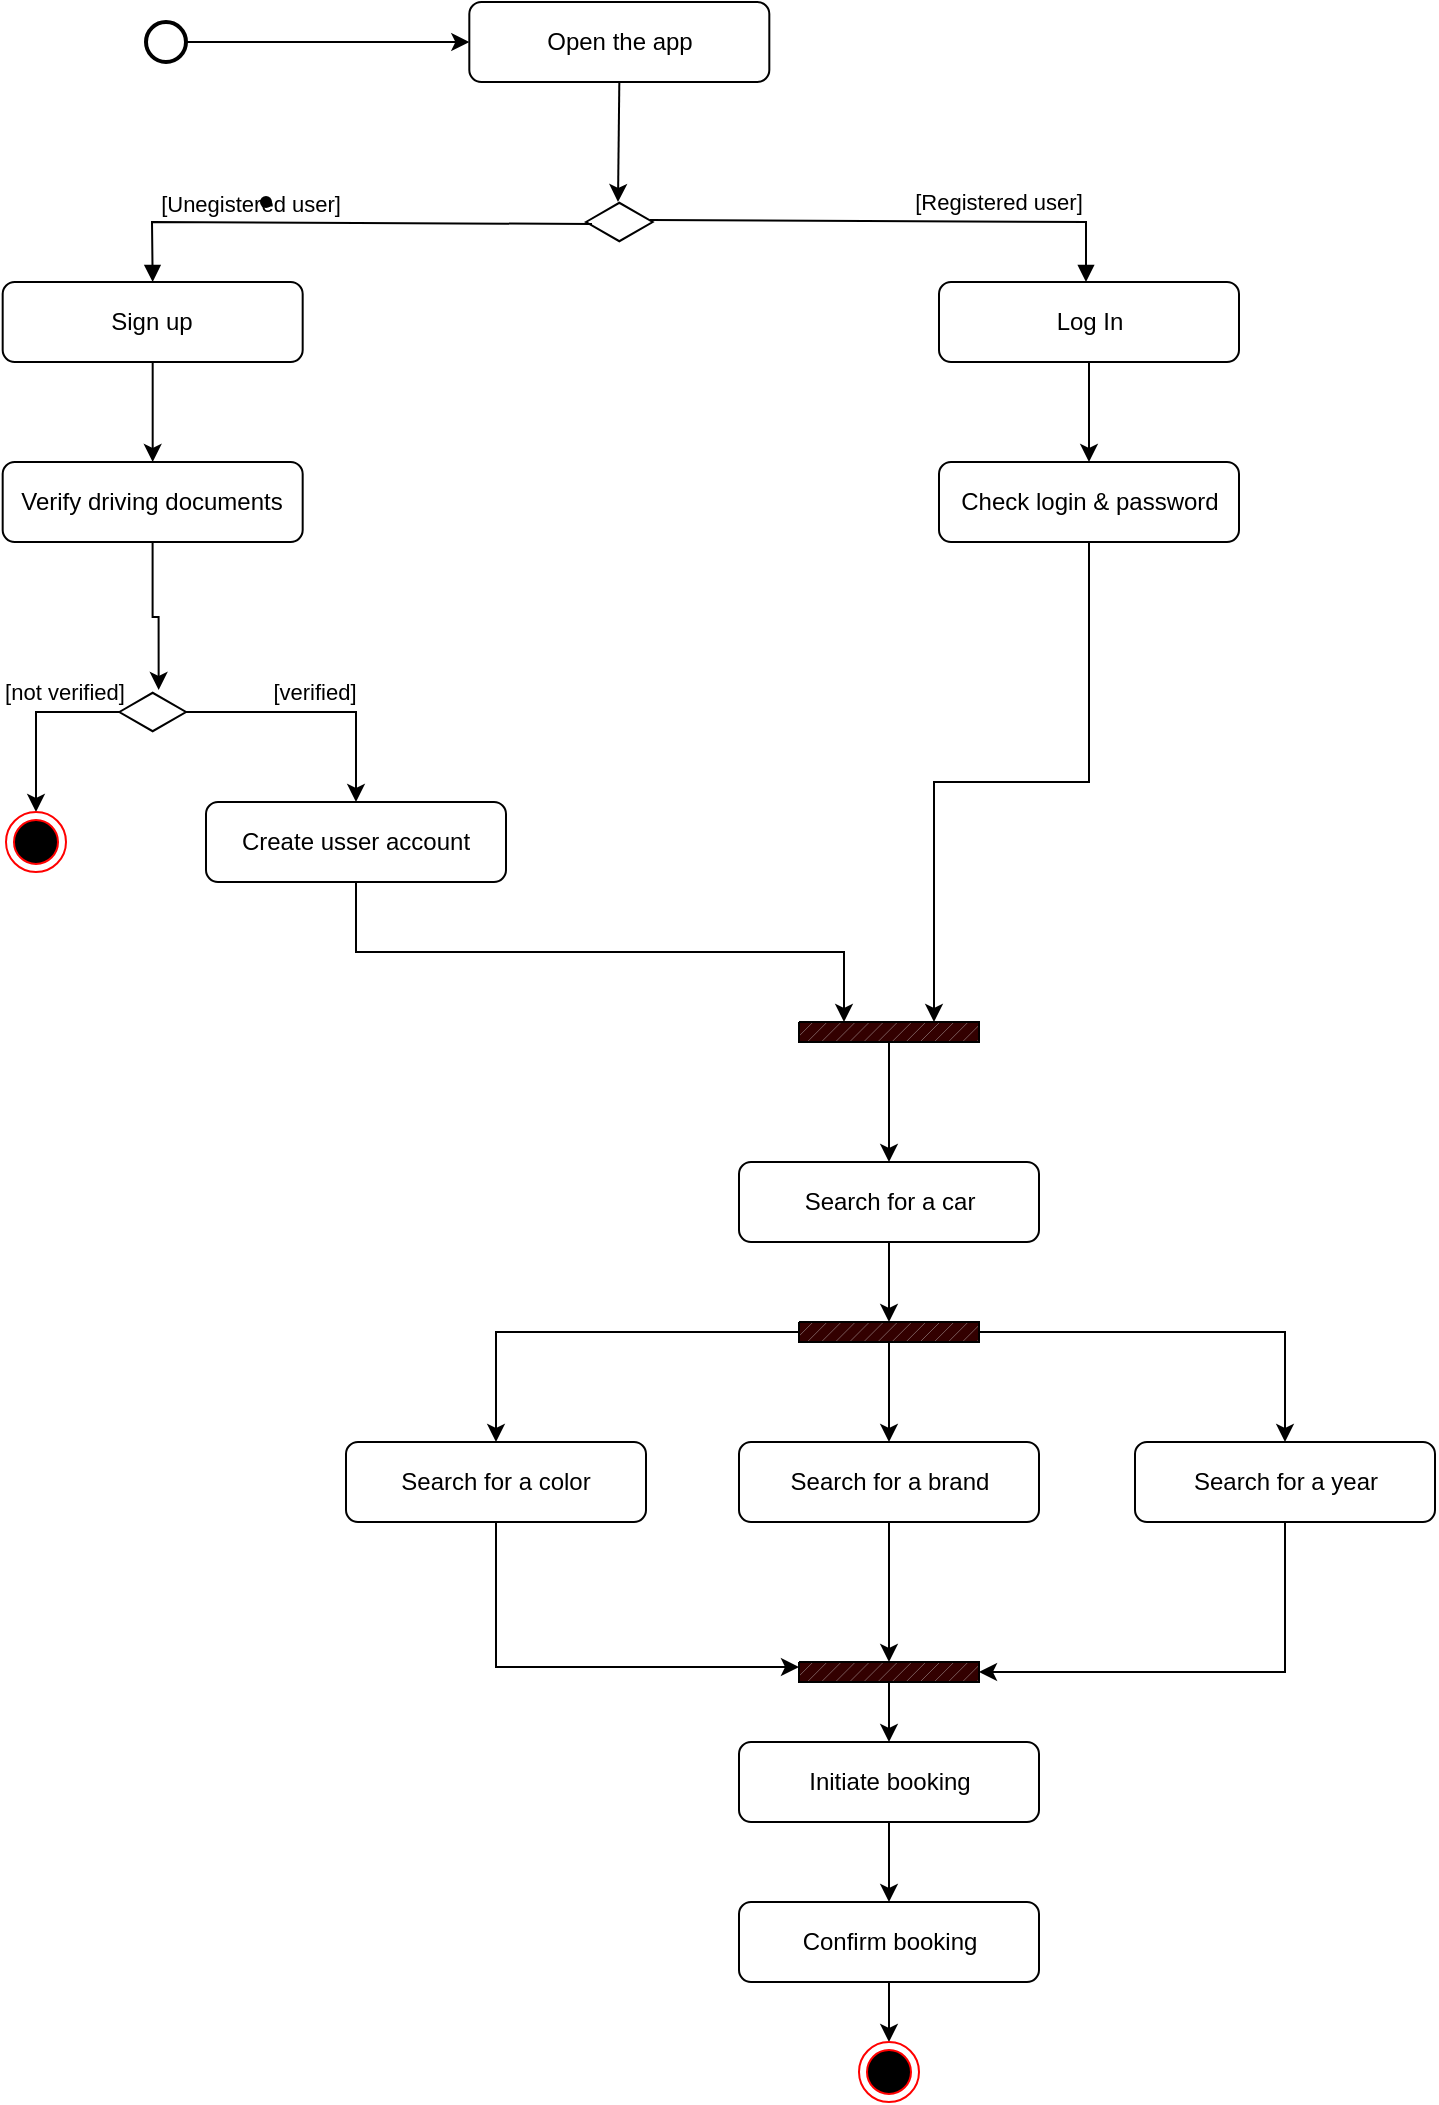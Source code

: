 <mxfile version="24.0.5" type="github">
  <diagram name="Страница — 1" id="BVJE3lZtq1kFPK1EYA-J">
    <mxGraphModel dx="1434" dy="795" grid="1" gridSize="10" guides="1" tooltips="1" connect="1" arrows="1" fold="1" page="1" pageScale="1" pageWidth="827" pageHeight="1169" math="0" shadow="0">
      <root>
        <mxCell id="0" />
        <mxCell id="1" parent="0" />
        <mxCell id="CK1jUhTTW7ounfkzw69f-3" value="Open the app" style="rounded=1;whiteSpace=wrap;html=1;" parent="1" vertex="1">
          <mxGeometry x="241.66" y="110" width="150" height="40" as="geometry" />
        </mxCell>
        <mxCell id="CK1jUhTTW7ounfkzw69f-4" value="" style="html=1;whiteSpace=wrap;aspect=fixed;shape=isoRectangle;" parent="1" vertex="1">
          <mxGeometry x="300" y="210" width="33.33" height="20" as="geometry" />
        </mxCell>
        <mxCell id="CK1jUhTTW7ounfkzw69f-5" value="" style="endArrow=classic;html=1;rounded=0;entryX=0.48;entryY=0;entryDx=0;entryDy=0;entryPerimeter=0;exitX=0.5;exitY=1;exitDx=0;exitDy=0;" parent="1" source="CK1jUhTTW7ounfkzw69f-3" target="CK1jUhTTW7ounfkzw69f-4" edge="1">
          <mxGeometry width="50" height="50" relative="1" as="geometry">
            <mxPoint x="230" y="150" as="sourcePoint" />
            <mxPoint x="280" y="100" as="targetPoint" />
          </mxGeometry>
        </mxCell>
        <mxCell id="CK1jUhTTW7ounfkzw69f-84" style="edgeStyle=orthogonalEdgeStyle;rounded=0;orthogonalLoop=1;jettySize=auto;html=1;entryX=0.5;entryY=0;entryDx=0;entryDy=0;" parent="1" source="CK1jUhTTW7ounfkzw69f-11" target="CK1jUhTTW7ounfkzw69f-83" edge="1">
          <mxGeometry relative="1" as="geometry" />
        </mxCell>
        <mxCell id="CK1jUhTTW7ounfkzw69f-11" value="Log In" style="rounded=1;whiteSpace=wrap;html=1;" parent="1" vertex="1">
          <mxGeometry x="476.5" y="250" width="150" height="40" as="geometry" />
        </mxCell>
        <mxCell id="CK1jUhTTW7ounfkzw69f-50" style="edgeStyle=orthogonalEdgeStyle;rounded=0;orthogonalLoop=1;jettySize=auto;html=1;" parent="1" source="CK1jUhTTW7ounfkzw69f-12" target="CK1jUhTTW7ounfkzw69f-48" edge="1">
          <mxGeometry relative="1" as="geometry" />
        </mxCell>
        <mxCell id="CK1jUhTTW7ounfkzw69f-12" value="Sign up" style="rounded=1;whiteSpace=wrap;html=1;" parent="1" vertex="1">
          <mxGeometry x="8.34" y="250" width="150" height="40" as="geometry" />
        </mxCell>
        <mxCell id="CK1jUhTTW7ounfkzw69f-13" value="" style="html=1;verticalAlign=bottom;endArrow=block;curved=0;rounded=0;exitX=0.09;exitY=0.55;exitDx=0;exitDy=0;exitPerimeter=0;entryX=0.5;entryY=0;entryDx=0;entryDy=0;" parent="1" source="CK1jUhTTW7ounfkzw69f-4" target="CK1jUhTTW7ounfkzw69f-12" edge="1">
          <mxGeometry width="80" relative="1" as="geometry">
            <mxPoint x="240" y="330" as="sourcePoint" />
            <mxPoint x="320" y="330" as="targetPoint" />
            <Array as="points">
              <mxPoint x="83" y="220" />
            </Array>
          </mxGeometry>
        </mxCell>
        <mxCell id="CK1jUhTTW7ounfkzw69f-15" value="[Unegistered user]" style="edgeLabel;html=1;align=center;verticalAlign=middle;resizable=0;points=[];" parent="CK1jUhTTW7ounfkzw69f-13" vertex="1" connectable="0">
          <mxGeometry x="0.248" y="-2" relative="1" as="geometry">
            <mxPoint x="-15" y="-8" as="offset" />
          </mxGeometry>
        </mxCell>
        <mxCell id="CK1jUhTTW7ounfkzw69f-14" value="" style="html=1;verticalAlign=bottom;endArrow=block;curved=0;rounded=0;exitX=0.96;exitY=0.45;exitDx=0;exitDy=0;exitPerimeter=0;" parent="1" source="CK1jUhTTW7ounfkzw69f-4" target="CK1jUhTTW7ounfkzw69f-11" edge="1">
          <mxGeometry width="80" relative="1" as="geometry">
            <mxPoint x="313" y="261" as="sourcePoint" />
            <mxPoint x="177" y="290" as="targetPoint" />
            <Array as="points">
              <mxPoint x="550" y="220" />
              <mxPoint x="550" y="250" />
            </Array>
          </mxGeometry>
        </mxCell>
        <mxCell id="CK1jUhTTW7ounfkzw69f-59" value="[Registered user]" style="edgeLabel;html=1;align=center;verticalAlign=middle;resizable=0;points=[];" parent="CK1jUhTTW7ounfkzw69f-14" vertex="1" connectable="0">
          <mxGeometry x="0.476" y="3" relative="1" as="geometry">
            <mxPoint x="-9" y="-7" as="offset" />
          </mxGeometry>
        </mxCell>
        <mxCell id="CK1jUhTTW7ounfkzw69f-17" value="Search for a car" style="rounded=1;whiteSpace=wrap;html=1;" parent="1" vertex="1">
          <mxGeometry x="376.5" y="690" width="150" height="40" as="geometry" />
        </mxCell>
        <mxCell id="CK1jUhTTW7ounfkzw69f-18" value="Search for a color" style="rounded=1;whiteSpace=wrap;html=1;" parent="1" vertex="1">
          <mxGeometry x="180.0" y="830" width="150" height="40" as="geometry" />
        </mxCell>
        <mxCell id="CK1jUhTTW7ounfkzw69f-19" value="Search for a brand" style="rounded=1;whiteSpace=wrap;html=1;" parent="1" vertex="1">
          <mxGeometry x="376.5" y="830" width="150" height="40" as="geometry" />
        </mxCell>
        <mxCell id="CK1jUhTTW7ounfkzw69f-20" value="Search for a year" style="rounded=1;whiteSpace=wrap;html=1;" parent="1" vertex="1">
          <mxGeometry x="574.5" y="830" width="150" height="40" as="geometry" />
        </mxCell>
        <mxCell id="CK1jUhTTW7ounfkzw69f-32" style="edgeStyle=orthogonalEdgeStyle;rounded=0;orthogonalLoop=1;jettySize=auto;html=1;entryX=0.5;entryY=0;entryDx=0;entryDy=0;" parent="1" source="CK1jUhTTW7ounfkzw69f-23" target="CK1jUhTTW7ounfkzw69f-18" edge="1">
          <mxGeometry relative="1" as="geometry">
            <mxPoint x="246.5" y="830" as="targetPoint" />
          </mxGeometry>
        </mxCell>
        <mxCell id="CK1jUhTTW7ounfkzw69f-33" style="edgeStyle=orthogonalEdgeStyle;rounded=0;orthogonalLoop=1;jettySize=auto;html=1;exitX=0.5;exitY=1;exitDx=0;exitDy=0;exitPerimeter=0;entryX=0.5;entryY=0;entryDx=0;entryDy=0;" parent="1" source="CK1jUhTTW7ounfkzw69f-23" target="CK1jUhTTW7ounfkzw69f-19" edge="1">
          <mxGeometry relative="1" as="geometry" />
        </mxCell>
        <mxCell id="CK1jUhTTW7ounfkzw69f-34" style="edgeStyle=orthogonalEdgeStyle;rounded=0;orthogonalLoop=1;jettySize=auto;html=1;exitX=1;exitY=0.5;exitDx=0;exitDy=0;exitPerimeter=0;entryX=0.5;entryY=0;entryDx=0;entryDy=0;" parent="1" source="CK1jUhTTW7ounfkzw69f-23" target="CK1jUhTTW7ounfkzw69f-20" edge="1">
          <mxGeometry relative="1" as="geometry">
            <mxPoint x="652" y="830" as="targetPoint" />
          </mxGeometry>
        </mxCell>
        <mxCell id="CK1jUhTTW7ounfkzw69f-23" value="" style="verticalLabelPosition=bottom;verticalAlign=top;html=1;shape=mxgraph.basic.patternFillRect;fillStyle=diag;step=5;fillStrokeWidth=0.2;fillStrokeColor=#dddddd;fillColor=#330000;" parent="1" vertex="1">
          <mxGeometry x="406.5" y="770" width="90" height="10" as="geometry" />
        </mxCell>
        <mxCell id="CK1jUhTTW7ounfkzw69f-40" style="edgeStyle=orthogonalEdgeStyle;rounded=0;orthogonalLoop=1;jettySize=auto;html=1;" parent="1" source="CK1jUhTTW7ounfkzw69f-28" target="CK1jUhTTW7ounfkzw69f-38" edge="1">
          <mxGeometry relative="1" as="geometry" />
        </mxCell>
        <mxCell id="CK1jUhTTW7ounfkzw69f-28" value="" style="verticalLabelPosition=bottom;verticalAlign=top;html=1;shape=mxgraph.basic.patternFillRect;fillStyle=diag;step=5;fillStrokeWidth=0.2;fillStrokeColor=#dddddd;fillColor=#330000;" parent="1" vertex="1">
          <mxGeometry x="406.5" y="940" width="90" height="10" as="geometry" />
        </mxCell>
        <mxCell id="CK1jUhTTW7ounfkzw69f-31" style="edgeStyle=orthogonalEdgeStyle;rounded=0;orthogonalLoop=1;jettySize=auto;html=1;entryX=0.5;entryY=0;entryDx=0;entryDy=0;entryPerimeter=0;" parent="1" source="CK1jUhTTW7ounfkzw69f-17" target="CK1jUhTTW7ounfkzw69f-23" edge="1">
          <mxGeometry relative="1" as="geometry" />
        </mxCell>
        <mxCell id="CK1jUhTTW7ounfkzw69f-35" style="edgeStyle=orthogonalEdgeStyle;rounded=0;orthogonalLoop=1;jettySize=auto;html=1;entryX=0;entryY=0.25;entryDx=0;entryDy=0;entryPerimeter=0;exitX=0.5;exitY=1;exitDx=0;exitDy=0;" parent="1" source="CK1jUhTTW7ounfkzw69f-18" target="CK1jUhTTW7ounfkzw69f-28" edge="1">
          <mxGeometry relative="1" as="geometry">
            <mxPoint x="240" y="930" as="sourcePoint" />
          </mxGeometry>
        </mxCell>
        <mxCell id="CK1jUhTTW7ounfkzw69f-36" style="edgeStyle=orthogonalEdgeStyle;rounded=0;orthogonalLoop=1;jettySize=auto;html=1;exitX=0.5;exitY=1;exitDx=0;exitDy=0;entryX=0.5;entryY=0;entryDx=0;entryDy=0;entryPerimeter=0;" parent="1" source="CK1jUhTTW7ounfkzw69f-19" target="CK1jUhTTW7ounfkzw69f-28" edge="1">
          <mxGeometry relative="1" as="geometry" />
        </mxCell>
        <mxCell id="CK1jUhTTW7ounfkzw69f-37" style="edgeStyle=orthogonalEdgeStyle;rounded=0;orthogonalLoop=1;jettySize=auto;html=1;exitX=0.5;exitY=1;exitDx=0;exitDy=0;entryX=1;entryY=0.5;entryDx=0;entryDy=0;entryPerimeter=0;" parent="1" source="CK1jUhTTW7ounfkzw69f-20" target="CK1jUhTTW7ounfkzw69f-28" edge="1">
          <mxGeometry relative="1" as="geometry">
            <mxPoint x="652" y="870" as="sourcePoint" />
          </mxGeometry>
        </mxCell>
        <mxCell id="CK1jUhTTW7ounfkzw69f-41" style="edgeStyle=orthogonalEdgeStyle;rounded=0;orthogonalLoop=1;jettySize=auto;html=1;entryX=0.5;entryY=0;entryDx=0;entryDy=0;" parent="1" source="CK1jUhTTW7ounfkzw69f-38" target="CK1jUhTTW7ounfkzw69f-39" edge="1">
          <mxGeometry relative="1" as="geometry" />
        </mxCell>
        <mxCell id="CK1jUhTTW7ounfkzw69f-38" value="Initiate booking" style="rounded=1;whiteSpace=wrap;html=1;" parent="1" vertex="1">
          <mxGeometry x="376.5" y="980" width="150" height="40" as="geometry" />
        </mxCell>
        <mxCell id="CK1jUhTTW7ounfkzw69f-43" style="edgeStyle=orthogonalEdgeStyle;rounded=0;orthogonalLoop=1;jettySize=auto;html=1;exitX=0.5;exitY=1;exitDx=0;exitDy=0;entryX=0.5;entryY=0;entryDx=0;entryDy=0;" parent="1" source="CK1jUhTTW7ounfkzw69f-39" target="CK1jUhTTW7ounfkzw69f-42" edge="1">
          <mxGeometry relative="1" as="geometry" />
        </mxCell>
        <mxCell id="CK1jUhTTW7ounfkzw69f-39" value="Confirm booking" style="rounded=1;whiteSpace=wrap;html=1;" parent="1" vertex="1">
          <mxGeometry x="376.5" y="1060" width="150" height="40" as="geometry" />
        </mxCell>
        <mxCell id="CK1jUhTTW7ounfkzw69f-42" value="" style="ellipse;html=1;shape=endState;fillColor=#000000;strokeColor=#ff0000;" parent="1" vertex="1">
          <mxGeometry x="436.5" y="1130" width="30" height="30" as="geometry" />
        </mxCell>
        <mxCell id="CK1jUhTTW7ounfkzw69f-45" style="edgeStyle=orthogonalEdgeStyle;rounded=0;orthogonalLoop=1;jettySize=auto;html=1;entryX=0;entryY=0.5;entryDx=0;entryDy=0;" parent="1" source="CK1jUhTTW7ounfkzw69f-44" target="CK1jUhTTW7ounfkzw69f-3" edge="1">
          <mxGeometry relative="1" as="geometry" />
        </mxCell>
        <mxCell id="CK1jUhTTW7ounfkzw69f-44" value="" style="strokeWidth=2;html=1;shape=mxgraph.flowchart.start_2;whiteSpace=wrap;" parent="1" vertex="1">
          <mxGeometry x="80" y="120" width="20" height="20" as="geometry" />
        </mxCell>
        <mxCell id="CK1jUhTTW7ounfkzw69f-48" value="Verify driving documents" style="rounded=1;whiteSpace=wrap;html=1;" parent="1" vertex="1">
          <mxGeometry x="8.34" y="340" width="150" height="40" as="geometry" />
        </mxCell>
        <mxCell id="CK1jUhTTW7ounfkzw69f-54" style="edgeStyle=orthogonalEdgeStyle;rounded=0;orthogonalLoop=1;jettySize=auto;html=1;entryX=0.5;entryY=0;entryDx=0;entryDy=0;" parent="1" source="CK1jUhTTW7ounfkzw69f-49" target="CK1jUhTTW7ounfkzw69f-53" edge="1">
          <mxGeometry relative="1" as="geometry" />
        </mxCell>
        <mxCell id="CK1jUhTTW7ounfkzw69f-55" value="[not verified]" style="edgeLabel;html=1;align=center;verticalAlign=middle;resizable=0;points=[];" parent="CK1jUhTTW7ounfkzw69f-54" vertex="1" connectable="0">
          <mxGeometry x="-0.385" relative="1" as="geometry">
            <mxPoint y="-10" as="offset" />
          </mxGeometry>
        </mxCell>
        <mxCell id="CK1jUhTTW7ounfkzw69f-63" style="edgeStyle=orthogonalEdgeStyle;rounded=0;orthogonalLoop=1;jettySize=auto;html=1;entryX=0.5;entryY=0;entryDx=0;entryDy=0;" parent="1" source="CK1jUhTTW7ounfkzw69f-49" target="CK1jUhTTW7ounfkzw69f-52" edge="1">
          <mxGeometry relative="1" as="geometry" />
        </mxCell>
        <mxCell id="CK1jUhTTW7ounfkzw69f-64" value="[verified]" style="edgeLabel;html=1;align=center;verticalAlign=middle;resizable=0;points=[];" parent="CK1jUhTTW7ounfkzw69f-63" vertex="1" connectable="0">
          <mxGeometry x="-0.015" y="1" relative="1" as="geometry">
            <mxPoint y="-9" as="offset" />
          </mxGeometry>
        </mxCell>
        <mxCell id="CK1jUhTTW7ounfkzw69f-49" value="" style="html=1;whiteSpace=wrap;aspect=fixed;shape=isoRectangle;" parent="1" vertex="1">
          <mxGeometry x="66.67" y="455" width="33.33" height="20" as="geometry" />
        </mxCell>
        <mxCell id="CK1jUhTTW7ounfkzw69f-52" value="Create usser account" style="rounded=1;whiteSpace=wrap;html=1;" parent="1" vertex="1">
          <mxGeometry x="110.0" y="510" width="150" height="40" as="geometry" />
        </mxCell>
        <mxCell id="CK1jUhTTW7ounfkzw69f-53" value="" style="ellipse;html=1;shape=endState;fillColor=#000000;strokeColor=#ff0000;" parent="1" vertex="1">
          <mxGeometry x="10" y="515" width="30" height="30" as="geometry" />
        </mxCell>
        <mxCell id="CK1jUhTTW7ounfkzw69f-60" value="" style="shape=waypoint;sketch=0;size=6;pointerEvents=1;points=[];fillColor=none;resizable=0;rotatable=0;perimeter=centerPerimeter;snapToPoint=1;" parent="1" vertex="1">
          <mxGeometry x="130" y="200" width="20" height="20" as="geometry" />
        </mxCell>
        <mxCell id="CK1jUhTTW7ounfkzw69f-61" style="edgeStyle=orthogonalEdgeStyle;rounded=0;orthogonalLoop=1;jettySize=auto;html=1;entryX=0.59;entryY=-0.05;entryDx=0;entryDy=0;entryPerimeter=0;" parent="1" source="CK1jUhTTW7ounfkzw69f-48" target="CK1jUhTTW7ounfkzw69f-49" edge="1">
          <mxGeometry relative="1" as="geometry" />
        </mxCell>
        <mxCell id="CK1jUhTTW7ounfkzw69f-82" style="edgeStyle=orthogonalEdgeStyle;rounded=0;orthogonalLoop=1;jettySize=auto;html=1;entryX=0.5;entryY=0;entryDx=0;entryDy=0;" parent="1" source="CK1jUhTTW7ounfkzw69f-65" target="CK1jUhTTW7ounfkzw69f-17" edge="1">
          <mxGeometry relative="1" as="geometry" />
        </mxCell>
        <mxCell id="CK1jUhTTW7ounfkzw69f-65" value="" style="verticalLabelPosition=bottom;verticalAlign=top;html=1;shape=mxgraph.basic.patternFillRect;fillStyle=diag;step=5;fillStrokeWidth=0.2;fillStrokeColor=#dddddd;fillColor=#330000;" parent="1" vertex="1">
          <mxGeometry x="406.5" y="620" width="90" height="10" as="geometry" />
        </mxCell>
        <mxCell id="CK1jUhTTW7ounfkzw69f-67" style="edgeStyle=orthogonalEdgeStyle;rounded=0;orthogonalLoop=1;jettySize=auto;html=1;entryX=0.25;entryY=0;entryDx=0;entryDy=0;entryPerimeter=0;exitX=0.5;exitY=1;exitDx=0;exitDy=0;" parent="1" source="CK1jUhTTW7ounfkzw69f-52" target="CK1jUhTTW7ounfkzw69f-65" edge="1">
          <mxGeometry relative="1" as="geometry" />
        </mxCell>
        <mxCell id="CK1jUhTTW7ounfkzw69f-83" value="Check login &amp;amp; password" style="rounded=1;whiteSpace=wrap;html=1;" parent="1" vertex="1">
          <mxGeometry x="476.5" y="340" width="150" height="40" as="geometry" />
        </mxCell>
        <mxCell id="CK1jUhTTW7ounfkzw69f-85" style="edgeStyle=orthogonalEdgeStyle;rounded=0;orthogonalLoop=1;jettySize=auto;html=1;entryX=0.75;entryY=0;entryDx=0;entryDy=0;entryPerimeter=0;" parent="1" source="CK1jUhTTW7ounfkzw69f-83" target="CK1jUhTTW7ounfkzw69f-65" edge="1">
          <mxGeometry relative="1" as="geometry" />
        </mxCell>
      </root>
    </mxGraphModel>
  </diagram>
</mxfile>
